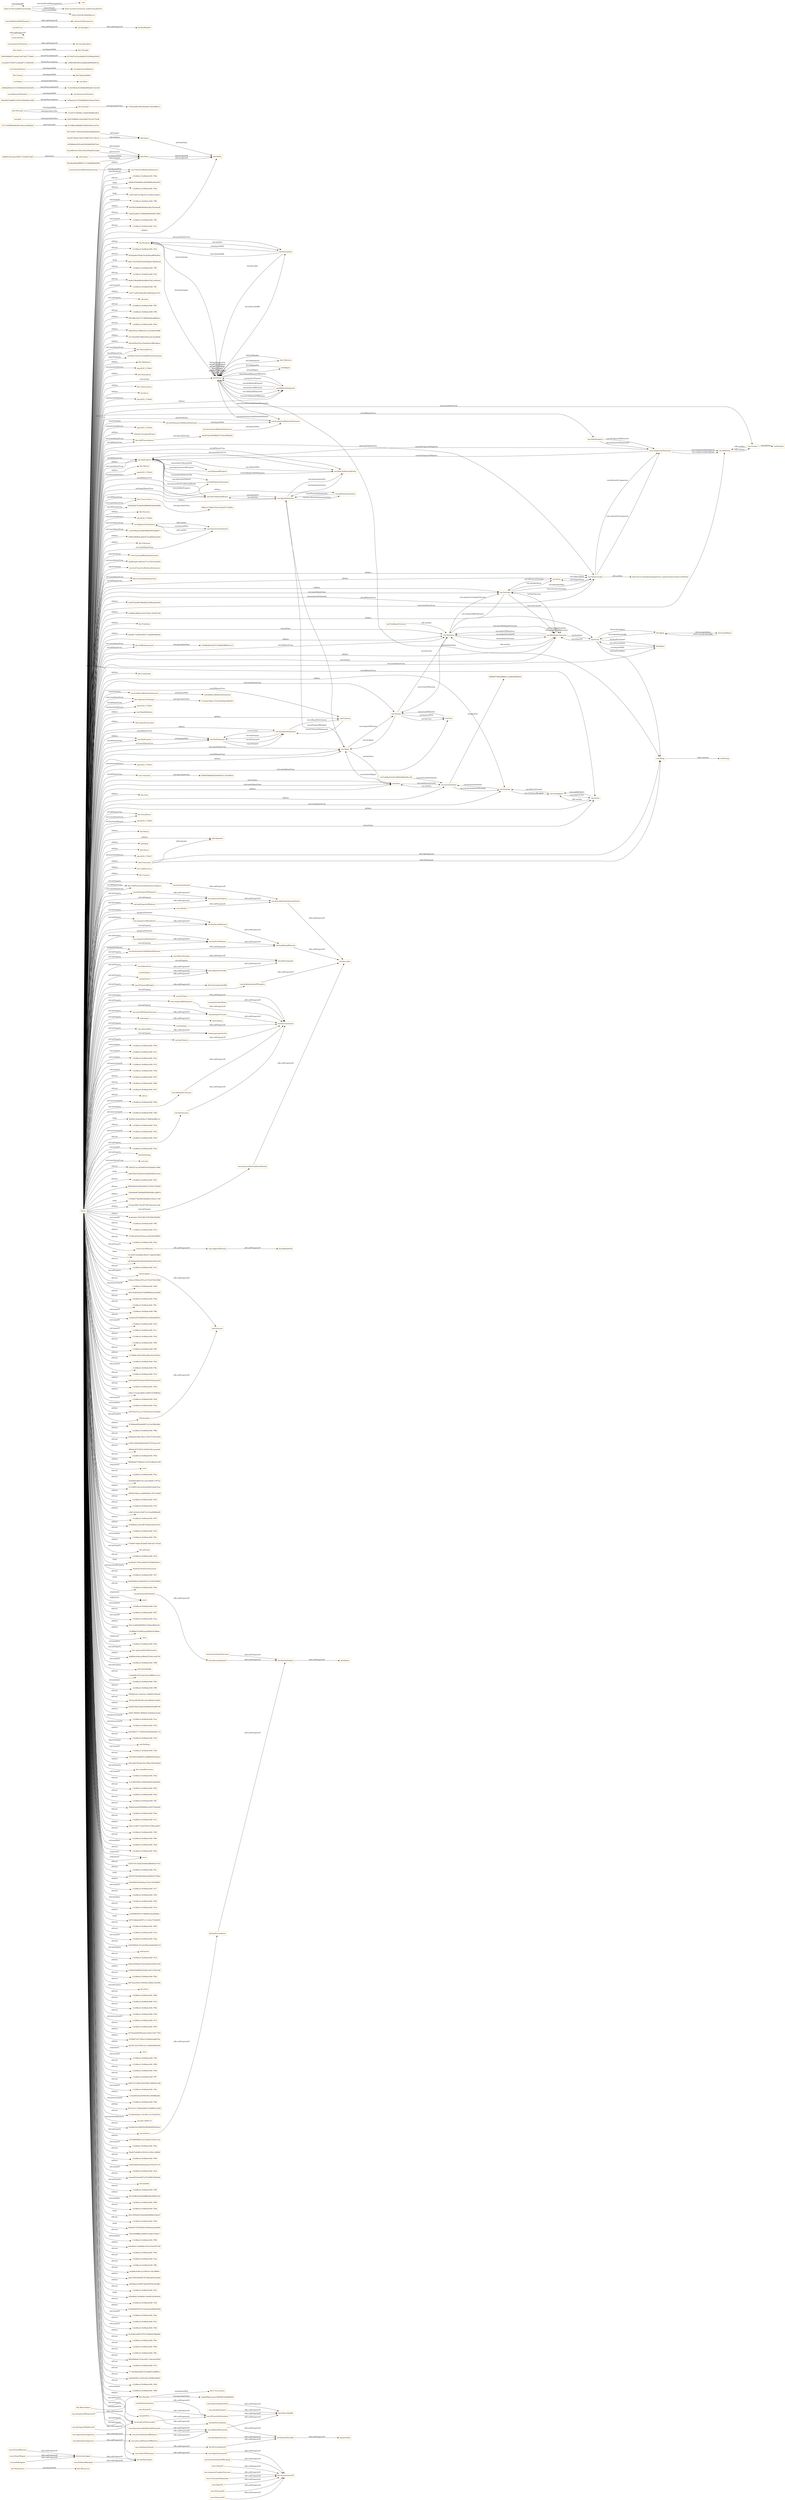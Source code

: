 digraph ar2dtool_diagram { 
rankdir=LR;
size="1501"
node [shape = rectangle, color="orange"]; "bhv:Dominance" "0b1162fb174dea2b436ab29da8ab8d2b" "dul:Situation" "227cfc6e94914f0b43461a42c5e2604b" "odrl:Action" "9150ffedc46668b7f262f334bca1b79e" "645c83f2e552ca7ba3b20ccd8f1abbca" "vae:Path" "vae:AntiSymmetricRelationStatement" "bhv:PersonalFocus" "vae:ReverseFunctionalRelationStatement" "bhv:Hedonism" "obo:NCIT_C75921" "bhv:Societal" "96c90207daf667a3301079a6b091e589" "vae:ComparisonStatement" "bhv:Universalism" "vae:AwarenessSituation" "712433f43dc5320b6b489bdf2133e328" "vae:Value" "bhv:Stimulation" "odrl:Policy" "bhv:Achievement" "dul:Norm" "obo:NCIT_C75922" "vae:AlignmentSituation" "odrl:Operator" "vae:VaeProperty" "bhv:SelfTrascendence" "vae:Outcome" "vae:AsymmetricRelationStatement" "obo:NCIT_C75918" "58e36aa9beb88d8571e7aa80b98dd48b" "b3f38fe8a3f501a6d22829d905607de1" "schema:ConceptualFrame" "vae:VaeEntity" "vae:MultiInputOutcome" "b48828759820ffd8a411208426b658a4" "bhv:Conservation" "vae:AlignmentStatement" "bhv:Dependability" "dul:SocialObject" "bhv:Caring" "c5a9dba65e442571460dfc886f3c21e3" "odrl:Asset" "bhv:Nature" "vae:Generalization" "obo:NCIT_C75919" "vae:Context" "vae:SymmetricRelationStatement" "c992fde60cd1615158385d229c9fc390" "vae:ActionOnState" "vae:VaeStatement" "9a0920d27e26a44398964934d8c8089c" "a8a5873bbde7efb33786972bf1336c1b" "bhv:Security" "3ceae8ce75e907a1ddaaf8713c86d3d9" "obo:NCIT_C75924" "dul:Object" "11a018f5ebc25a8056f9a059328a8817" "0090a29b9bdcab8cf272ee866aa4a02d" "bhv:Tolerance" "vae:System" "bhv:Humility" "vae:FunctionalRelationStatement" "cbef8cea81c49b7eb772135527d22659" "odrl:Party" "vae:AntiTransitiveRelationStatement" "vae:Norm" "c73ef37523600bc126fe8390868c8fc4" "2327efd8e9162672fd95038bf4281e36" "bhv:GrowthAndAnxietyFree" "vae:User" "c398229f3e99cbcb8fab2d899ebfd12e" "vae:Sequence" "b3d075b2d87f390d8d7a83f0e8aa4294" "vae:AgentStatement" "d16862e9f6dfca7b4278a01344587438" "vae:VaeConditionedEntity" "bhv:Tradition" "dul:Event" "dul:Agent" "b57c847b21bc4b9d28154394faa30d52" "92e861710650c902517c4bbf058d9c8e" "129de4321475403f69d8c05be4e79c6e" "bhv:SelfEnhancement" "vae:Strategy" "ee5e076e33fedf66427252e206f2fa91" "7c3ea5a799e21312b25d55facd585051" "vae:Agent" "bhv:Benevolence" "vae:FinalInputOutcome" "vae:VaeSituation" "bhv:Conformity" "vae:Action" "4287459908c102dc3b63722c2f17b5f4" "b836596fdd57caded21a67cdb7733804" "vae:TransitiveRelationStatement" "bhv:Resources" "dul:Collection" "0faf997af3ca4cd1f69177a209d75e6f" "vae:AwarenessStatement" "vae:IrreflexiveRelationStatement" "obo:NCIT_C75925" "vae:ValueDefinition" "d8abc3c7dfa615da15c42a457123b9cc" "bhv:OpennessToChange" "2ade658bacacace70d093618e4d828dd" "vae:ActingAgent" "odrl:LogicalConstraint" "81ac99014e754414032309a659c5ad6c" "vae:ValueConcept" "vae:ValueProperty" "vae:VaeStatementEntity" "vae:Criterion" "obo:NCIT_C75915" "bhv:Thought" "vae:Transition" "vae:State" "dul:Entity" "bhv:Face" "vae:VaeConditioningEntity" "d7d5ea0d8c5fd33b0e8e514b45d8bc1c" "vae:VaePropertyStatement" "bhv:SocialFocus" "obo:NCIT_C75920" "odrl:Constraint" "vae:IntransitiveRelationStatement" "vae:OptimizedProperty" "dul:Theory" "dul:Region" "dul:Description" "bhv:Action" "vcvf:Value" "odrl:Rule" "bhv:Power" "vae:ImportanceRelation" "bhv:Personal" "vae:ReflexiveRelationStatement" "obo:NCIT_C75917" "1271145f9483d620af7cbb1ec3b026e0" "vae:ArgumentStatement" "bhv:SelfDirection" "bhv:Concern" "vae:RelationStatement" "6f508258e6bfd22e9429e7e118ce681b" "bhv:SelfProtectionAndAnxietyAvoidance" ; /*classes style*/
	"bhv:Action" -> "bhv:Thought" [ label = "owl:disjointWith" ];
	"vae:AsymmetricRelationStatement" -> "vae:SymmetricRelationStatement" [ label = "owl:disjointWith" ];
	"vae:proposesStatement" -> "dul:conceptualizes" [ label = "rdfs:subPropertyOf" ];
	"vae:previousInputOutcome" -> "dul:directlyFollows" [ label = "rdfs:subPropertyOf" ];
	"vae:nextInputOutcome" -> "dul:directlyPrecedes" [ label = "rdfs:subPropertyOf" ];
	"vae:VaeSituation" -> "vae:VaeStatement" [ label = "owl:disjointWith" ];
	"vae:hasTrace" -> "dul:isAgentInvolvedIn" [ label = "rdfs:subPropertyOf" ];
	"vae:comparisonHasInferior" -> "vae:hasSecondElement" [ label = "rdfs:subPropertyOf" ];
	"vae:Path" -> "4287459908c102dc3b63722c2f17b5f4" [ label = "owl:equivalentClass" ];
	"vae:isInputOf" -> "dul:isConstituentOf" [ label = "rdfs:subPropertyOf" ];
	"vae:isSymmetricallyRelatedElementIn" -> "vae:isRelatedElementIn" [ label = "rdfs:subPropertyOf" ];
	"dul:involvesAgent" -> "dul:hasParticipant" [ label = "rdfs:subPropertyOf" ];
	"terms:license" -> "terms:license" [ label = "rdfs:subPropertyOf" ];
	"dul:isAgentInvolvedIn" -> "dul:isParticipantIn" [ label = "rdfs:subPropertyOf" ];
	"bhv:SelfTrascendence" -> "ee5e076e33fedf66427252e206f2fa91" [ label = "owl:equivalentClass" ];
	"vae:describesVaeStatementEntity" -> "dul:describes" [ label = "rdfs:subPropertyOf" ];
	"dul:Event" -> "dul:Object" [ label = "owl:disjointWith" ];
	"vae:isPremiseOf" -> "dul:isConstituentOf" [ label = "rdfs:subPropertyOf" ];
	"vae:interpretationOn" -> "vae:describesVaeStatementEntity" [ label = "rdfs:subPropertyOf" ];
	"dul:Description" -> "dul:Situation" [ label = "owl:disjointWith" ];
	"odrl:Action" -> "odrl:Party" [ label = "owl:disjointWith" ];
	"vae:madeByAgent" -> "dul:involvesAgent" [ label = "rdfs:subPropertyOf" ];
	"dul:isPreconditionOf" -> "dul:directlyPrecedes" [ label = "rdfs:subPropertyOf" ];
	"vae:isOutcomeOf" -> "dul:isConstituentOf" [ label = "rdfs:subPropertyOf" ];
	"vae:isPresentInStatement" -> "dul:isDescribedBy" [ label = "rdfs:subPropertyOf" ];
	"vae:hasInput" -> "dul:hasConstituent" [ label = "rdfs:subPropertyOf" ];
	"bhv:Personal" -> "bhv:Societal" [ label = "owl:disjointWith" ];
	"bhv:Personal" -> "c73ef37523600bc126fe8390868c8fc4" [ label = "owl:equivalentClass" ];
	"vae:hasUser" -> "vae:hasAgent" [ label = "rdfs:subPropertyOf" ];
	"vae:hasRelatedElement" -> "dul:describes" [ label = "rdfs:subPropertyOf" ];
	"vae:onState" -> "dul:hasPrecondition" [ label = "rdfs:subPropertyOf" ];
	"vae:hasActionOnState" -> "dul:hasConstituent" [ label = "rdfs:subPropertyOf" ];
	"dul:hasPrecondition" -> "dul:directlyFollows" [ label = "rdfs:subPropertyOf" ];
	"vae:hasPropertyOfSuperior" -> "vae:expressesProperty" [ label = "rdfs:subPropertyOf" ];
	"bhv:Conservation" -> "d8abc3c7dfa615da15c42a457123b9cc" [ label = "owl:equivalentClass" ];
	"bhv:Societal" -> "d7d5ea0d8c5fd33b0e8e514b45d8bc1c" [ label = "owl:equivalentClass" ];
	"vae:Transition" -> "6f508258e6bfd22e9429e7e118ce681b" [ label = "owl:equivalentClass" ];
	"vae:comparisonHasSuperior" -> "vae:hasFirstElement" [ label = "rdfs:subPropertyOf" ];
	"vae:hasOutcome" -> "dul:hasConstituent" [ label = "rdfs:subPropertyOf" ];
	"vae:isProposedByAgent" -> "dul:isConceptualizedBy" [ label = "rdfs:subPropertyOf" ];
	"bhv:Dominance" -> "bhv:Resources" [ label = "owl:disjointWith" ];
	"vae:isEntityOf" -> "vae:isPresentInStatement" [ label = "rdfs:subPropertyOf" ];
	"vae:MultiInputOutcome" -> "vae:Sequence" [ label = "rdfs:seeAlso" ];
	"vae:propertyExpressedAt" -> "vae:isPresentInStatement" [ label = "rdfs:subPropertyOf" ];
	"vae:hasState" -> "dul:isAgentInvolvedIn" [ label = "rdfs:subPropertyOf" ];
	"vae:AwarenessStatement" -> "vae:AlignmentStatement" [ label = "rdfs:seeAlso" ];
	"bhv:Caring" -> "bhv:Dependability" [ label = "owl:disjointWith" ];
	"vae:isAgentOfSystem" -> "dul:isMemberOf" [ label = "rdfs:subPropertyOf" ];
	"vae:ValueConcept" -> "http://www.ontologydesignpatterns.org/ont/values/valuecore#Value" [ label = "rdfs:seeAlso" ];
	"vae:isInputOutcomeOf" -> "dul:isConstituentOf" [ label = "rdfs:subPropertyOf" ];
	"vae:expressesProperty" -> "vae:describesVaeStatementEntity" [ label = "rdfs:subPropertyOf" ];
	"vae:hasAgent" -> "dul:hasMember" [ label = "rdfs:subPropertyOf" ];
	"vae:isFollowedByAgent" -> "dul:hasParticipant" [ label = "rdfs:subPropertyOf" ];
	"vae:hasRelationWithProperty" -> "schema:hasPerspective" [ label = "rdfs:subPropertyOf" ];
	"vae:perform" -> "dul:hasPostcondition" [ label = "rdfs:subPropertyOf" ];
	"vcvf:Value" -> "vae:Value" [ label = "owl:equivalentClass" ];
	"vae:isTraceOfSystem" -> "dul:involvesAgent" [ label = "rdfs:subPropertyOf" ];
	"vae:conditionsActionIn" -> "dul:isPreconditionOf" [ label = "rdfs:subPropertyOf" ];
	"vae:superiorInComparison" -> "vae:isFirstElementOfRelation" [ label = "rdfs:subPropertyOf" ];
	"vae:System" -> "vae:User" [ label = "owl:disjointWith" ];
	"vae:followsStrategy" -> "dul:isParticipantIn" [ label = "rdfs:subPropertyOf" ];
	"vae:hasPropertyOfInferior" -> "vae:expressesProperty" [ label = "rdfs:subPropertyOf" ];
	"vae:composedBySequence" -> "dul:hasConstituent" [ label = "rdfs:subPropertyOf" ];
	"vae:AlignmentSituation" -> "vae:AwarenessSituation" [ label = "owl:disjointWith" ];
	"https://w3id.org/def/vaeontology" -> "vae:" [ label = "vann:preferredNamespaceUri" ];
	"https://w3id.org/def/vaeontology" -> "https://creativecommons.org/licenses/by/4.0/" [ label = "terms:license" ];
	"https://w3id.org/def/vaeontology" -> "https://w3id.org/def/vaeontology" [ label = "owl:versionIRI" ];
	"https://w3id.org/def/vaeontology" -> "https://chowlk.linkeddata.es" [ label = "mod:createdWith" ];
	"vae:isActionOnStateOfStrategy" -> "dul:isConstituentOf" [ label = "rdfs:subPropertyOf" ];
	"vae:startsWithInputOutcome" -> "vae:hasInputOutcome" [ label = "rdfs:subPropertyOf" ];
	"vae:isOptimizationOfProperty" -> "dul:describes" [ label = "rdfs:subPropertyOf" ];
	"vae:propertyOptimizedAt" -> "dul:isDescribedBy" [ label = "rdfs:subPropertyOf" ];
	"bhv:Humility" -> "bhv:Universalism" [ label = "owl:disjointWith" ];
	"bhv:Humility" -> "2ade658bacacace70d093618e4d828dd" [ label = "owl:equivalentClass" ];
	"vae:FinalInputOutcome" -> "vae:Sequence" [ label = "rdfs:seeAlso" ];
	"odrl:target" -> "odrl:relation" [ label = "rdfs:subPropertyOf" ];
	"bhv:SelfEnhancement" -> "c5a9dba65e442571460dfc886f3c21e3" [ label = "owl:equivalentClass" ];
	"dul:directlyPrecedes" -> "dul:precedes" [ label = "rdfs:subPropertyOf" ];
	"vae:makesAction" -> "dul:isAgentInvolvedIn" [ label = "rdfs:subPropertyOf" ];
	"vae:satisfiesProperty" -> "dul:isDescribedBy" [ label = "rdfs:subPropertyOf" ];
	"vae:hasSecondElement" -> "vae:hasRelatedElement" [ label = "rdfs:subPropertyOf" ];
	"vae:relationWith" -> "schema:perspectiveOn" [ label = "rdfs:subPropertyOf" ];
	"vae:isFirstElementOfRelation" -> "vae:isRelatedElementIn" [ label = "rdfs:subPropertyOf" ];
	"vae:measuredOnConditionedEntity" -> "dul:describes" [ label = "rdfs:subPropertyOf" ];
	"vae:Action" -> "vae:ActingAgent" [ label = "rdfs:seeAlso" ];
	"vae:hasFirstElement" -> "vae:hasRelatedElement" [ label = "rdfs:subPropertyOf" ];
	"vae:inferiorInComparison" -> "vae:isSecondElementOfRelation" [ label = "rdfs:subPropertyOf" ];
	"vae:VaeEntity" -> "vae:Context" [ label = "rdfs:seeAlso" ];
	"vae:isRelatedElementIn" -> "dul:isDescribedBy" [ label = "rdfs:subPropertyOf" ];
	"vae:isClaimOf" -> "dul:isConstituentOf" [ label = "rdfs:subPropertyOf" ];
	"vae:hasInputOutcome" -> "dul:hasConstituent" [ label = "rdfs:subPropertyOf" ];
	"vae:isPropertyOfSuperiorOf" -> "vae:propertyExpressedAt" [ label = "rdfs:subPropertyOf" ];
	"vae:isStateOfAgent" -> "dul:involvesAgent" [ label = "rdfs:subPropertyOf" ];
	"vae:Generalization" -> "vae:ImportanceRelation" [ label = "owl:disjointWith" ];
	"vae:IntransitiveRelationStatement" -> "vae:TransitiveRelationStatement" [ label = "owl:disjointWith" ];
	"vae:Context" -> "vae:VaeEntity" [ label = "rdfs:seeAlso" ];
	"NULL" -> "-122d8ecd:18c8bebc048:-7f9d" [ label = "owl:members" ];
	"NULL" -> "-122d8ecd:18c8bebc048:-7fec" [ label = "owl:unionOf" ];
	"NULL" -> "-122d8ecd:18c8bebc048:-7fa2" [ label = "owl:members" ];
	"NULL" -> "-122d8ecd:18c8bebc048:-7fc5" [ label = "owl:intersectionOf" ];
	"NULL" -> "-122d8ecd:18c8bebc048:-7fd6" [ label = "owl:unionOf" ];
	"NULL" -> "-122d8ecd:18c8bebc048:-7fd7" [ label = "rdf:rest" ];
	"NULL" -> "bhv:PersonalFocus" [ label = "owl:someValuesFrom" ];
	"NULL" -> "bhv:Hedonism" [ label = "rdf:first" ];
	"NULL" -> "-122d8ecd:18c8bebc048:-7f99" [ label = "rdf:rest" ];
	"NULL" -> "bhv:Conservation" [ label = "owl:allValuesFrom" ];
	"NULL" -> "-122d8ecd:18c8bebc048:-7fa7" [ label = "rdf:rest" ];
	"NULL" -> "vae:ValueProperty" [ label = "owl:allValuesFrom" ];
	"NULL" -> "rdf:nil" [ label = "rdf:rest" ];
	"NULL" -> "-122d8ecd:18c8bebc048:-7fb9" [ label = "owl:intersectionOf" ];
	"NULL" -> "vae:VaeConditioningEntity" [ label = "owl:someValuesFrom" ];
	"NULL" -> "vae:isBasedOnCriterion" [ label = "owl:onProperty" ];
	"NULL" -> "-122d8ecd:18c8bebc048:-7fd0" [ label = "owl:intersectionOf" ];
	"NULL" -> "80560c19eb3583bc273bf62bcfffdc14" [ label = ":body" ];
	"NULL" -> "-122d8ecd:18c8bebc048:-7fc8" [ label = "rdf:rest" ];
	"NULL" -> "vae:interpretationOn" [ label = "owl:onProperty" ];
	"NULL" -> "-122d8ecd:18c8bebc048:-7fd2" [ label = "owl:intersectionOf" ];
	"NULL" -> "-122d8ecd:18c8bebc048:-7fe9" [ label = "rdf:rest" ];
	"NULL" -> "odrl:assignee" [ label = "owl:onProperty" ];
	"NULL" -> "vae:expressesProperty" [ label = "owl:onProperty" ];
	"NULL" -> "vae:VaeSituation" [ label = "owl:allValuesFrom" ];
	"NULL" -> "-122d8ecd:18c8bebc048:-7fee" [ label = "owl:unionOf" ];
	"NULL" -> "dul:hasSetting" [ label = "owl:onProperty" ];
	"NULL" -> "bhv:SelfTrascendence" [ label = "owl:someValuesFrom" ];
	"NULL" -> "owl:real" [ label = "owl:someValuesFrom" ];
	"NULL" -> "93f3cf71ac185206f16530e4b6a7c688" [ label = "rdf:rest" ];
	"NULL" -> "odrl:LogicalConstraint" [ label = "rdf:first" ];
	"NULL" -> "c4847d0e5536b2423d4dd569bb7afc2e" [ label = ":body" ];
	"NULL" -> "-122d8ecd:18c8bebc048:-7f91" [ label = "rdf:rest" ];
	"NULL" -> "f664d9a2b336bc648de1d162d1558a82" [ label = "rdf:rest" ];
	"NULL" -> "130eb8d467fe99b885069508b1c8087e" [ label = "rdf:first" ];
	"NULL" -> "11858a574ab56fc44b88ac534a2c1180" [ label = ":body" ];
	"NULL" -> "b7aaa1b69174ecf973651feac42ec5a6" [ label = "rdf:first" ];
	"NULL" -> "vae:onEntity" [ label = "owl:onProperty" ];
	"NULL" -> "8cafa3a0c73fa528f155935bb6592fd8" [ label = "rdf:first" ];
	"NULL" -> "-122d8ecd:18c8bebc048:-7ff0" [ label = "owl:unionOf" ];
	"NULL" -> "vae:VaeConditioningEntity" [ label = "owl:allValuesFrom" ];
	"NULL" -> "vae:comparisonHasInferior" [ label = "owl:onProperty" ];
	"NULL" -> "-122d8ecd:18c8bebc048:-7fc0" [ label = "rdf:rest" ];
	"NULL" -> "7a780e2055ef27baacc18518405df087" [ label = "rdf:first" ];
	"NULL" -> "-122d8ecd:18c8bebc048:-7fba" [ label = "rdf:rest" ];
	"NULL" -> "vae:isUserOfSystem" [ label = "owl:onProperty" ];
	"NULL" -> "vae:FunctionalRelationStatement" [ label = ":classPredicate" ];
	"NULL" -> "8126407ef2d48f2c965d17a8bd3058b9" [ label = ":head" ];
	"NULL" -> "vae:ActionOnState" [ label = "rdf:first" ];
	"NULL" -> "vae:VaeStatement" [ label = "owl:someValuesFrom" ];
	"NULL" -> "423025b4385c9428392fc8b53392c203" [ label = "rdf:rest" ];
	"NULL" -> "-122d8ecd:18c8bebc048:-7fe1" [ label = "rdf:rest" ];
	"NULL" -> "vae:Criterion" [ label = "owl:allValuesFrom" ];
	"NULL" -> "b5decc259bac3051e3c76c347d4c59b6" [ label = "rdf:rest" ];
	"NULL" -> "vae:SymmetricRelationStatement" [ label = ":classPredicate" ];
	"NULL" -> "-122d8ecd:18c8bebc048:-7fb6" [ label = "owl:intersectionOf" ];
	"NULL" -> "vae:VaeProperty" [ label = "owl:allValuesFrom" ];
	"NULL" -> "d627039f343bd73e999f9602eb23064f" [ label = "rdf:first" ];
	"NULL" -> "vae:hasFirstElement" [ label = "owl:onProperty" ];
	"NULL" -> "-122d8ecd:18c8bebc048:-7fdb" [ label = "rdf:rest" ];
	"NULL" -> "bhv:GrowthAndAnxietyFree" [ label = "owl:someValuesFrom" ];
	"NULL" -> "vae:Strategy" [ label = "owl:someValuesFrom" ];
	"NULL" -> "obo:NCIT_C75922" [ label = "owl:annotatedSource" ];
	"NULL" -> "-122d8ecd:18c8bebc048:-7fb1" [ label = "rdf:rest" ];
	"NULL" -> "vae:Action" [ label = "rdf:first" ];
	"NULL" -> "vae:hasOutcome" [ label = "owl:onProperty" ];
	"NULL" -> "0090a29b9bdcab8cf272ee866aa4a02d" [ label = "rdf:first" ];
	"NULL" -> "obo:NCIT_C75920" [ label = "owl:annotatedSource" ];
	"NULL" -> "-122d8ecd:18c8bebc048:-7ff6" [ label = "owl:unionOf" ];
	"NULL" -> "ce5dfccd555d4fb955ea1d362dd595fc" [ label = "rdf:rest" ];
	"NULL" -> "-122d8ecd:18c8bebc048:-7fe2" [ label = "owl:unionOf" ];
	"NULL" -> "-122d8ecd:18c8bebc048:-7fcc" [ label = "owl:unionOf" ];
	"NULL" -> "-122d8ecd:18c8bebc048:-7fa9" [ label = "rdf:rest" ];
	"NULL" -> "vae:AwarenessStatement" [ label = "owl:someValuesFrom" ];
	"NULL" -> "-122d8ecd:18c8bebc048:-7f94" [ label = "rdf:rest" ];
	"NULL" -> "-122d8ecd:18c8bebc048:-7ff3" [ label = "rdf:rest" ];
	"NULL" -> "2c76f99e1fab47df5cbf9ec03e67d2bd" [ label = "rdf:first" ];
	"NULL" -> "-122d8ecd:18c8bebc048:-7fed" [ label = "rdf:rest" ];
	"NULL" -> "vae:hasSecondElement" [ label = "owl:onProperty" ];
	"NULL" -> "vae:startsWithInputOutcome" [ label = "owl:onProperty" ];
	"NULL" -> "-122d8ecd:18c8bebc048:-7ffa" [ label = "owl:unionOf" ];
	"NULL" -> "-122d8ecd:18c8bebc048:-7fc3" [ label = "rdf:rest" ];
	"NULL" -> "4a970a96597b5eb543f91934e4eedc20" [ label = "rdf:first" ];
	"NULL" -> "-122d8ecd:18c8bebc048:-7fbd" [ label = "rdf:rest" ];
	"NULL" -> "238e137ec6e2d8821546f57d706f92b2" [ label = "rdf:first" ];
	"NULL" -> "vae:VaeEntity" [ label = "owl:someValuesFrom" ];
	"NULL" -> "odrl:Operator" [ label = "rdf:first" ];
	"NULL" -> "-122d8ecd:18c8bebc048:-7fe8" [ label = "owl:unionOf" ];
	"NULL" -> "-122d8ecd:18c8bebc048:-7fab" [ label = "owl:members" ];
	"NULL" -> "32f574b27ececc319363242e533e86ab" [ label = "rdf:first" ];
	"NULL" -> "vae:isStartOfSequence" [ label = "owl:onProperty" ];
	"NULL" -> "vae:Agent" [ label = "owl:someValuesFrom" ];
	"NULL" -> "8769bde00f3eb60957e214e54fbcfdfe" [ label = "rdf:first" ];
	"NULL" -> "-122d8ecd:18c8bebc048:-7f8b" [ label = "rdf:rest" ];
	"NULL" -> "bhv:Tradition" [ label = "rdf:first" ];
	"NULL" -> "vae:hasInput" [ label = "owl:onProperty" ];
	"NULL" -> "e5b6be82348e19b2c70541f755dc5d02" [ label = "rdf:rest" ];
	"NULL" -> "d1681c408af5f4b439d5575534eac347" [ label = "rdf:rest" ];
	"NULL" -> "ff59422072785313f1f6219b1aece0e6" [ label = "rdf:rest" ];
	"NULL" -> "vae:Sequence" [ label = "owl:onClass" ];
	"NULL" -> "-122d8ecd:18c8bebc048:-7fb4" [ label = "rdf:rest" ];
	"NULL" -> "00008eb07188de0e1cb197e96edce356" [ label = "rdf:first" ];
	"NULL" -> "vae:c" [ label = ":argument2" ];
	"NULL" -> "-122d8ecd:18c8bebc048:-7fae" [ label = "rdf:rest" ];
	"NULL" -> "vae:VaeConditionedEntity" [ label = "owl:someValuesFrom" ];
	"NULL" -> "f329af63e88e31bc1ebcc66a6113673e" [ label = "rdf:rest" ];
	"NULL" -> "57c29f541361ae50cb45f9322de670ee" [ label = "rdf:first" ];
	"NULL" -> "c985d0180aec1da690d49ec78313d449" [ label = "rdf:first" ];
	"NULL" -> "bhv:SelfEnhancement" [ label = "owl:someValuesFrom" ];
	"NULL" -> "-122d8ecd:18c8bebc048:-7fd5" [ label = "rdf:rest" ];
	"NULL" -> "-122d8ecd:18c8bebc048:-7fcf" [ label = "rdf:rest" ];
	"NULL" -> "bhv:GrowthAndAnxietyFree" [ label = "owl:allValuesFrom" ];
	"NULL" -> "vae:Outcome" [ label = "owl:someValuesFrom" ];
	"NULL" -> "bhv:SelfDirection" [ label = "rdf:first" ];
	"NULL" -> "vae:hasInputOutcome" [ label = "owl:onProperty" ];
	"NULL" -> "e3fa7c910a2416d57c413cbaf96d9a80" [ label = "rdf:first" ];
	"NULL" -> "dul:Theory" [ label = "rdf:first" ];
	"NULL" -> "-122d8ecd:18c8bebc048:-7f97" [ label = "rdf:rest" ];
	"NULL" -> "41808b4eccad1ef6703b83ecb81f352e" [ label = "rdf:first" ];
	"NULL" -> "9a0920d27e26a44398964934d8c8089c" [ label = "owl:allValuesFrom" ];
	"NULL" -> "-122d8ecd:18c8bebc048:-7fa5" [ label = "rdf:rest" ];
	"NULL" -> "dul:Event" [ label = "rdf:first" ];
	"NULL" -> "-122d8ecd:18c8bebc048:-7f8c" [ label = "owl:members" ];
	"NULL" -> "77480073b8dc3629d675891b0c707fe8" [ label = "rdf:first" ];
	"NULL" -> "cbef8cea81c49b7eb772135527d22659" [ label = "owl:someValuesFrom" ];
	"NULL" -> "vae:ArgumentStatement" [ label = "rdf:first" ];
	"NULL" -> "bhv:attitude" [ label = "owl:onProperty" ];
	"NULL" -> "-122d8ecd:18c8bebc048:-7fc6" [ label = "rdf:rest" ];
	"NULL" -> "vae:Norm" [ label = "rdf:first" ];
	"NULL" -> "schema:perspectiveOn" [ label = "owl:onProperty" ];
	"NULL" -> "da38aa6713f61eb8d3c674598a65b41c" [ label = ":body" ];
	"NULL" -> "oboInOwl:hasExactSynonym" [ label = "owl:annotatedProperty" ];
	"NULL" -> "-122d8ecd:18c8bebc048:-7fe7" [ label = "rdf:rest" ];
	"NULL" -> "vae:VaeProperty" [ label = "rdf:first" ];
	"NULL" -> "9a28568ea21daf3a647a7a319b7b8d0a" [ label = ":head" ];
	"NULL" -> "-122d8ecd:18c8bebc048:-7f8e" [ label = "rdf:rest" ];
	"NULL" -> "vae:hasSymmetricallyRelatedElement" [ label = "owl:onProperty" ];
	"NULL" -> "vae:AntiTransitiveRelationStatement" [ label = ":classPredicate" ];
	"NULL" -> "vae:b" [ label = ":argument2" ];
	"NULL" -> "-122d8ecd:18c8bebc048:-7faf" [ label = "owl:members" ];
	"NULL" -> "obo:NCIT_C75924" [ label = "owl:annotatedSource" ];
	"NULL" -> "-122d8ecd:18c8bebc048:-7fb7" [ label = "rdf:rest" ];
	"NULL" -> "-122d8ecd:18c8bebc048:-7fea" [ label = "owl:unionOf" ];
	"NULL" -> "8b212a68a86908f4c232f0acf9bfee91" [ label = "rdf:first" ];
	"NULL" -> "2f1ff09d7d1fd952aeef2f09167d89aa" [ label = "rdf:first" ];
	"NULL" -> "227cfc6e94914f0b43461a42c5e2604b" [ label = "rdf:first" ];
	"NULL" -> "vae:t" [ label = ":argument1" ];
	"NULL" -> "-122d8ecd:18c8bebc048:-7f9a" [ label = "owl:members" ];
	"NULL" -> "bhv:opposingValueMotivation" [ label = "owl:onProperty" ];
	"NULL" -> "adf928c428dce1ffb0e87b34e1ee8729" [ label = "rdf:first" ];
	"NULL" -> "bhv:Humility" [ label = "rdf:first" ];
	"NULL" -> "-122d8ecd:18c8bebc048:-7fd8" [ label = "owl:unionOf" ];
	"NULL" -> "dul:isSatisfiedBy" [ label = "owl:onProperty" ];
	"NULL" -> "e5e649f21957eb4cfc9c34f8f0b141cd" [ label = "rdf:rest" ];
	"NULL" -> "-122d8ecd:18c8bebc048:-7f93" [ label = "owl:members" ];
	"NULL" -> "-122d8ecd:18c8bebc048:-7ff9" [ label = "rdf:rest" ];
	"NULL" -> "092865c0c13c8ce5a1ca800b5530eef4" [ label = "rdf:rest" ];
	"NULL" -> "vae:hasFirstElement" [ label = ":propertyPredicate" ];
	"NULL" -> "7f678a2687f879015fa244f64b75dd44" [ label = "rdf:rest" ];
	"NULL" -> "2b40f5304234a9f16508bb505ef96790" [ label = "rdf:first" ];
	"NULL" -> "2483c78bf8273f069eb72eb9da53e34a" [ label = "rdf:first" ];
	"NULL" -> "-122d8ecd:18c8bebc048:-7fca" [ label = "owl:intersectionOf" ];
	"NULL" -> "-122d8ecd:18c8bebc048:-7fb3" [ label = "owl:intersectionOf" ];
	"NULL" -> "vae:State" [ label = "owl:onClass" ];
	"NULL" -> "a5bc982e7177fcb93230de930a8dc17d" [ label = "rdf:first" ];
	"NULL" -> "-122d8ecd:18c8bebc048:-7fc9" [ label = "rdf:rest" ];
	"NULL" -> "bhv:OpennessToChange" [ label = "owl:allValuesFrom" ];
	"NULL" -> "owl:Nothing" [ label = ":classPredicate" ];
	"NULL" -> "-122d8ecd:18c8bebc048:-7fe6" [ label = "owl:unionOf" ];
	"NULL" -> "7d5e385c9d4962f1ea88ff30d53d24ac" [ label = "rdf:rest" ];
	"NULL" -> "vae:VaeSituation" [ label = "rdf:first" ];
	"NULL" -> "420ced4378c6b15dc158ba7d503e0bef" [ label = "rdf:first" ];
	"NULL" -> "bhv:valueMotivation" [ label = "owl:onProperty" ];
	"NULL" -> "vae:relationWith" [ label = "owl:onProperty" ];
	"NULL" -> "-122d8ecd:18c8bebc048:-7fe0" [ label = "owl:unionOf" ];
	"NULL" -> "bhv:Stimulation" [ label = "rdf:first" ];
	"NULL" -> "1cec4f2036bec1fd8ab0ba65cfabb628" [ label = "rdf:rest" ];
	"NULL" -> "vae:hasSecondElement" [ label = ":propertyPredicate" ];
	"NULL" -> "vae:ReverseFunctionalRelationStatement" [ label = ":classPredicate" ];
	"NULL" -> "b3d075b2d87f390d8d7a83f0e8aa4294" [ label = "rdf:first" ];
	"NULL" -> "-122d8ecd:18c8bebc048:-7f92" [ label = "rdf:rest" ];
	"NULL" -> "-122d8ecd:18c8bebc048:-7fa0" [ label = "rdf:rest" ];
	"NULL" -> "-122d8ecd:18c8bebc048:-7ff1" [ label = "rdf:rest" ];
	"NULL" -> "odrl:Constraint" [ label = "rdf:first" ];
	"NULL" -> "vae:Action" [ label = "owl:onClass" ];
	"NULL" -> "18bfa42aad28566084ce34057f3aedd2" [ label = "rdf:rest" ];
	"NULL" -> "-122d8ecd:18c8bebc048:-7feb" [ label = "rdf:rest" ];
	"NULL" -> "odrl:target" [ label = "owl:onProperty" ];
	"NULL" -> "vae:AntiSymmetricRelationStatement" [ label = ":classPredicate" ];
	"NULL" -> "-122d8ecd:18c8bebc048:-7fc1" [ label = "rdf:rest" ];
	"NULL" -> "vae:Transition" [ label = "owl:allValuesFrom" ];
	"NULL" -> "feba1ecd8c77ede41f6ce3186eeea0f2" [ label = "rdf:first" ];
	"NULL" -> "11a018f5ebc25a8056f9a059328a8817" [ label = "owl:someValuesFrom" ];
	"NULL" -> "-122d8ecd:18c8bebc048:-7f83" [ label = "rdf:rest" ];
	"NULL" -> "vae:makesAction" [ label = "owl:onProperty" ];
	"NULL" -> "vae:TransitiveRelationStatement" [ label = ":classPredicate" ];
	"NULL" -> "-122d8ecd:18c8bebc048:-7f9b" [ label = "rdf:rest" ];
	"NULL" -> "-122d8ecd:18c8bebc048:-7fa8" [ label = "owl:members" ];
	"NULL" -> "dul:Object" [ label = "owl:someValuesFrom" ];
	"NULL" -> "vae:onState" [ label = "owl:onProperty" ];
	"NULL" -> "dul:isParticipantIn" [ label = "owl:onProperty" ];
	"NULL" -> "vae:VaeProperty" [ label = "owl:someValuesFrom" ];
	"NULL" -> "bhv:SelfProtectionAndAnxietyAvoidance" [ label = "owl:someValuesFrom" ];
	"NULL" -> "vae:Agent" [ label = "owl:allValuesFrom" ];
	"NULL" -> "-122d8ecd:18c8bebc048:-7fb2" [ label = "rdf:rest" ];
	"NULL" -> "vae:a" [ label = ":argument1" ];
	"NULL" -> "8354718135af235a99e2ff26924a751b" [ label = "rdf:rest" ];
	"NULL" -> "-122d8ecd:18c8bebc048:-7fac" [ label = "rdf:rest" ];
	"NULL" -> "e0f1875590499c6b8e5e09f444725fbe" [ label = ":body" ];
	"NULL" -> "obo:NCIT_C75921" [ label = "owl:annotatedSource" ];
	"NULL" -> "958408952f4efd4ae4229a7367969ff1" [ label = "rdf:first" ];
	"NULL" -> "-122d8ecd:18c8bebc048:-7fc7" [ label = "owl:unionOf" ];
	"NULL" -> "-122d8ecd:18c8bebc048:-7fd3" [ label = "rdf:rest" ];
	"NULL" -> "dul:Situation" [ label = "rdf:first" ];
	"NULL" -> "-122d8ecd:18c8bebc048:-7f85" [ label = "owl:members" ];
	"NULL" -> "-122d8ecd:18c8bebc048:-7fcd" [ label = "rdf:rest" ];
	"NULL" -> "a19f38b5bf1bc7cfbf848ca4ed82f9ac" [ label = "rdf:first" ];
	"NULL" -> "bhv:SelfEnhancement" [ label = "owl:allValuesFrom" ];
	"NULL" -> "b6751ffa6dc005f7c1113d1e733d45f3" [ label = ":head" ];
	"NULL" -> "-122d8ecd:18c8bebc048:-7f95" [ label = "rdf:rest" ];
	"NULL" -> "dul:Description" [ label = "owl:someValuesFrom" ];
	"NULL" -> "-122d8ecd:18c8bebc048:-7fa3" [ label = "rdf:rest" ];
	"NULL" -> "bhv:Conservation" [ label = "owl:someValuesFrom" ];
	"NULL" -> "vae:Strategy" [ label = "rdf:first" ];
	"NULL" -> "bhv:PersonalFocus" [ label = "owl:allValuesFrom" ];
	"NULL" -> "-122d8ecd:18c8bebc048:-7fda" [ label = "owl:unionOf" ];
	"NULL" -> "schema:ConceptualFrame" [ label = "rdf:first" ];
	"NULL" -> "vae:hasPropertyOfInferior" [ label = "owl:onProperty" ];
	"NULL" -> "vae:Outcome" [ label = "rdf:first" ];
	"NULL" -> "2c9b7fb943c351a43dd2c2b2b44b9718" [ label = "rdf:rest" ];
	"NULL" -> "odrl:action" [ label = "owl:onProperty" ];
	"NULL" -> "-122d8ecd:18c8bebc048:-7fc4" [ label = "rdf:rest" ];
	"NULL" -> "f044a3956d4b762dcd526d1638cf7d34" [ label = "rdf:first" ];
	"NULL" -> "e5d4fc63bb684525afb1a637e70b74a6" [ label = "rdf:first" ];
	"NULL" -> "vae:isProposedByAgent" [ label = "owl:onProperty" ];
	"NULL" -> "-122d8ecd:18c8bebc048:-7fbe" [ label = "rdf:rest" ];
	"NULL" -> "9d73eecd3621339595e1dbf02c5dc990" [ label = "rdf:rest" ];
	"NULL" -> "bhv:focus" [ label = "owl:onProperty" ];
	"NULL" -> "-122d8ecd:18c8bebc048:-7f86" [ label = "rdf:rest" ];
	"NULL" -> "-122d8ecd:18c8bebc048:-7fe5" [ label = "rdf:rest" ];
	"NULL" -> "-122d8ecd:18c8bebc048:-7f9e" [ label = "rdf:rest" ];
	"NULL" -> "-122d8ecd:18c8bebc048:-7fdf" [ label = "rdf:rest" ];
	"NULL" -> "-122d8ecd:18c8bebc048:-7fc2" [ label = "owl:intersectionOf" ];
	"NULL" -> "obo:NCIT_C75918" [ label = "owl:annotatedSource" ];
	"NULL" -> "-122d8ecd:18c8bebc048:-7fb5" [ label = "rdf:rest" ];
	"NULL" -> "53702ad2b65f05adea192ba7c0b773b5" [ label = "rdf:first" ];
	"NULL" -> "67f5f93744718f3e222f4fbd2e890784" [ label = "rdf:first" ];
	"NULL" -> "vae:MultiInputOutcome" [ label = "rdf:first" ];
	"NULL" -> "4bc5b7216e70b212a71af48cf08a2640" [ label = "rdf:first" ];
	"NULL" -> "vae:r" [ label = ":argument1" ];
	"NULL" -> "-122d8ecd:18c8bebc048:-7ff4" [ label = "owl:unionOf" ];
	"NULL" -> "bhv:SelfProtectionAndAnxietyAvoidance" [ label = "owl:allValuesFrom" ];
	"NULL" -> "vae:ValueDefinition" [ label = "rdf:first" ];
	"NULL" -> "vae:hasPropertyOfSuperior" [ label = "owl:onProperty" ];
	"NULL" -> "-122d8ecd:18c8bebc048:-7f98" [ label = "rdf:rest" ];
	"NULL" -> "-122d8ecd:18c8bebc048:-7fa6" [ label = "rdf:rest" ];
	"NULL" -> "vae:AgentStatement" [ label = "rdf:first" ];
	"NULL" -> "-122d8ecd:18c8bebc048:-7ff7" [ label = "rdf:rest" ];
	"NULL" -> "6997d15196dc4565508b736f850a3cf6" [ label = "rdf:rest" ];
	"NULL" -> "bhv:Security" [ label = "rdf:first" ];
	"NULL" -> "-122d8ecd:18c8bebc048:-7fdc" [ label = "owl:unionOf" ];
	"NULL" -> "1c33e895e9c20590fcf9e140f3f9ba9b" [ label = "rdf:first" ];
	"NULL" -> "-122d8ecd:18c8bebc048:-7fbf" [ label = "owl:intersectionOf" ];
	"NULL" -> "vae:propertyExpressedAt" [ label = "owl:onProperty" ];
	"NULL" -> "vae:AlignmentStatement" [ label = "owl:someValuesFrom" ];
	"NULL" -> "807e47a112b90a568d153d0f834c209d" [ label = "rdf:first" ];
	"NULL" -> "f2138c0cfaea11c5c26211a15324d51b" [ label = "rdf:rest" ];
	"NULL" -> "bhv:OpennessToChange" [ label = "owl:someValuesFrom" ];
	"NULL" -> "obo:IAO_0000115" [ label = "owl:annotatedProperty" ];
	"NULL" -> "dul:hasParticipant" [ label = "owl:onProperty" ];
	"NULL" -> "0cbdba2aa1698292480d608904efafc4" [ label = "rdf:rest" ];
	"NULL" -> "odrl:assigner" [ label = "owl:onProperty" ];
	"NULL" -> "a37fe6f84f94e16ce1dbc8e12461a1a4" [ label = "rdf:first" ];
	"NULL" -> "-122d8ecd:18c8bebc048:-7fbb" [ label = "owl:unionOf" ];
	"NULL" -> "fba467cbbdf2a15b5c0c1e00e12dbfbf" [ label = "rdf:rest" ];
	"NULL" -> "bhv:SocialFocus" [ label = "owl:someValuesFrom" ];
	"NULL" -> "-122d8ecd:18c8bebc048:-7f89" [ label = "rdf:rest" ];
	"NULL" -> "c5b02ab8a50c06eea0eac47f3e207c47" [ label = "rdf:first" ];
	"NULL" -> "-122d8ecd:18c8bebc048:-7fe4" [ label = "owl:unionOf" ];
	"NULL" -> "2eaae403c0ce8d72c074ef9616d4ba9a" [ label = "rdf:rest" ];
	"NULL" -> "dul:satisfies" [ label = "owl:onProperty" ];
	"NULL" -> "vae:VaePropertyStatement" [ label = "owl:allValuesFrom" ];
	"NULL" -> "-122d8ecd:18c8bebc048:-7f8f" [ label = "rdf:rest" ];
	"NULL" -> "vae:a" [ label = ":argument2" ];
	"NULL" -> "odrl:Rule" [ label = "rdf:first" ];
	"NULL" -> "d16862e9f6dfca7b4278a01344587438" [ label = "rdf:first" ];
	"NULL" -> "obo:NCIT_C75925" [ label = "owl:annotatedSource" ];
	"NULL" -> "4d1439fb30a30406ff89c6fe368916e9" [ label = "rdf:first" ];
	"NULL" -> "-122d8ecd:18c8bebc048:-7f96" [ label = "owl:members" ];
	"NULL" -> "-122d8ecd:18c8bebc048:-7fb8" [ label = "rdf:rest" ];
	"NULL" -> "bhv:SocialFocus" [ label = "owl:allValuesFrom" ];
	"NULL" -> "vae:ValueConcept" [ label = "owl:someValuesFrom" ];
	"NULL" -> "vae:hasPremise" [ label = "owl:onProperty" ];
	"NULL" -> "04e15940a6232dabdfa0dd6b6cc8ea47" [ label = ":body" ];
	"NULL" -> "bhv:Tolerance" [ label = "rdf:first" ];
	"NULL" -> "-122d8ecd:18c8bebc048:-7fd9" [ label = "rdf:rest" ];
	"NULL" -> "vae:State" [ label = "owl:someValuesFrom" ];
	"NULL" -> "6a6e627e556169dcd10ba9caca4e6a91" [ label = ":head" ];
	"NULL" -> "bhv:Power" [ label = "rdf:first" ];
	"NULL" -> "bhv:Nature" [ label = "rdf:first" ];
	"NULL" -> "645c83f2e552ca7ba3b20ccd8f1abbca" [ label = "rdf:first" ];
	"NULL" -> "vae:b" [ label = ":argument1" ];
	"NULL" -> "vae:Action" [ label = "owl:allValuesFrom" ];
	"NULL" -> "78a5a506fffbac5b96427aabc474b617" [ label = "rdf:rest" ];
	"NULL" -> "vae:Agent" [ label = "rdf:first" ];
	"NULL" -> "-122d8ecd:18c8bebc048:-7f90" [ label = "owl:members" ];
	"NULL" -> "fe64db0e1cfe8d68e34243432d597d36" [ label = "rdf:first" ];
	"NULL" -> "vae:followsStrategy" [ label = "owl:onProperty" ];
	"NULL" -> "vae:Sequence" [ label = "rdf:first" ];
	"NULL" -> "bhv:Achievement" [ label = "rdf:first" ];
	"NULL" -> "vae:VaeStatementEntity" [ label = "rdf:first" ];
	"NULL" -> "bhv:Conformity" [ label = "rdf:first" ];
	"NULL" -> "vae:perform" [ label = "owl:onProperty" ];
	"NULL" -> "vae:RelationStatement" [ label = "rdf:first" ];
	"NULL" -> "bhv:SelfTrascendence" [ label = "owl:allValuesFrom" ];
	"NULL" -> "-122d8ecd:18c8bebc048:-7fb0" [ label = "rdf:rest" ];
	"NULL" -> "-122d8ecd:18c8bebc048:-7faa" [ label = "rdf:rest" ];
	"NULL" -> "obo:NCIT_C75919" [ label = "owl:annotatedSource" ];
	"NULL" -> "-122d8ecd:18c8bebc048:-7ffb" [ label = "rdf:rest" ];
	"NULL" -> "daaf66c636fcce2c085cb11fb18ffd8e" [ label = "rdf:rest" ];
	"NULL" -> "odrl:Party" [ label = "rdf:first" ];
	"NULL" -> "aabc763f356e9b07973065a6395e264e" [ label = "rdf:first" ];
	"NULL" -> "ef03bbacdc948474dfc85f554c9eef96" [ label = "rdf:first" ];
	"NULL" -> "-122d8ecd:18c8bebc048:-7fd1" [ label = "rdf:rest" ];
	"NULL" -> "4504fbd012d04f6dc18e4f810d294404" [ label = ":head" ];
	"NULL" -> "obo:NCIT_C75917" [ label = "owl:annotatedSource" ];
	"NULL" -> "-122d8ecd:18c8bebc048:-7fcb" [ label = "rdf:rest" ];
	"NULL" -> "52308eb85f1837219a30ac4d9b94d50b" [ label = "rdf:first" ];
	"NULL" -> "dul:Entity" [ label = "owl:onClass" ];
	"NULL" -> "-122d8ecd:18c8bebc048:-7fde" [ label = "owl:unionOf" ];
	"NULL" -> "-122d8ecd:18c8bebc048:-7fa1" [ label = "rdf:rest" ];
	"NULL" -> "odrl:Policy" [ label = "rdf:first" ];
	"NULL" -> "-122d8ecd:18c8bebc048:-7fd4" [ label = "owl:unionOf" ];
	"NULL" -> "vae:Context" [ label = "owl:someValuesFrom" ];
	"NULL" -> "vae:hasTrace" [ label = "owl:onProperty" ];
	"NULL" -> "0ca936e2e885787b7f7d98263588af8a" [ label = "rdf:first" ];
	"NULL" -> "-122d8ecd:18c8bebc048:-7fbc" [ label = "rdf:rest" ];
	"NULL" -> "vae:MultiInputOutcome" [ label = "owl:onClass" ];
	"NULL" -> "-122d8ecd:18c8bebc048:-7f84" [ label = "rdf:rest" ];
	"NULL" -> "-122d8ecd:18c8bebc048:-7f9c" [ label = "rdf:rest" ];
	"NULL" -> "685a849ada752dccd67c7ade3e0c6f5d" [ label = "rdf:rest" ];
	"NULL" -> "vae:ValueConcept" [ label = "rdf:first" ];
	"NULL" -> "-122d8ecd:18c8bebc048:-7fe3" [ label = "rdf:rest" ];
	"NULL" -> "7714638b2e99d7d7a44bf8726dfff5cc" [ label = "rdf:rest" ];
	"NULL" -> "edef50ef591e3382c4bcc5956bb499d2" [ label = "rdf:rest" ];
	"NULL" -> "-122d8ecd:18c8bebc048:-7fdd" [ label = "rdf:rest" ];
	"NULL" -> "vae:Sequence" [ label = "owl:allValuesFrom" ];
	"NULL" -> "-122d8ecd:18c8bebc048:-7f88" [ label = "owl:members" ];
	"NULL" -> "-122d8ecd:18c8bebc048:-7f8a" [ label = "rdf:rest" ];
	"NULL" -> "20bd0455b468d2cdbf26696a3b5af35a" [ label = ":head" ];
	"NULL" -> "vae:composedBySequence" [ label = "owl:onProperty" ];
	"NULL" -> "vae:hasSymmetricallyRelatedElement" [ label = ":propertyPredicate" ];
	"NULL" -> "-122d8ecd:18c8bebc048:-7fad" [ label = "rdf:rest" ];
	"NULL" -> "vae:Criterion" [ label = "rdf:first" ];
	"NULL" -> "e1897c667dc79be5d7c3c9fa27edaf1f" [ label = ":body" ];
	"NULL" -> "vae:hasClaim" [ label = "owl:onProperty" ];
	"NULL" -> "-122d8ecd:18c8bebc048:-7ff8" [ label = "owl:unionOf" ];
	"NULL" -> "92e861710650c902517c4bbf058d9c8e" [ label = "rdf:first" ];
	"NULL" -> "obo:NCIT_C75915" [ label = "owl:annotatedSource" ];
	"NULL" -> "0d7f503284f656949cb3dbc78ec9ecff" [ label = "rdf:first" ];
	"NULL" -> "vae:VaeStatement" [ label = "owl:allValuesFrom" ];
	"NULL" -> "bhv:Concern" [ label = "rdf:first" ];
	"NULL" -> "bhv:Face" [ label = "rdf:first" ];
	"NULL" -> "7aad53a26e317b8486d93063f87c0f0a" [ label = "rdf:rest" ];
	"NULL" -> "-122d8ecd:18c8bebc048:-7ff2" [ label = "owl:unionOf" ];
	"NULL" -> "-122d8ecd:18c8bebc048:-7fce" [ label = "rdf:rest" ];
	"NULL" -> "vae:ValueConcept" [ label = "owl:allValuesFrom" ];
	"NULL" -> "vae:State" [ label = "rdf:first" ];
	"NULL" -> "-122d8ecd:18c8bebc048:-7fa4" [ label = "rdf:rest" ];
	"NULL" -> "vae:System" [ label = "owl:someValuesFrom" ];
	"NULL" -> "835d4a8c979e9a76c2b56eaf9942f45e" [ label = "rdf:rest" ];
	"NULL" -> "dda176167645243025b8a6a78be8e2af" [ label = ":head" ];
	"NULL" -> "-122d8ecd:18c8bebc048:-7ff5" [ label = "rdf:rest" ];
	"NULL" -> "-122d8ecd:18c8bebc048:-7fef" [ label = "rdf:rest" ];
	"NULL" -> "6a96159b44f8040c989c87bb7a26c9c0" [ label = "rdf:rest" ];
	"NULL" -> "-122d8ecd:18c8bebc048:-7ffc" [ label = "owl:unionOf" ];
	"NULL" -> "vae:isOptimizationOfProperty" [ label = "owl:onProperty" ];
	"NULL" -> "5cf771a581836eef8a2cffd30a4ee739" [ label = "rdf:first" ];
	"NULL" -> "rdf:value" [ label = "owl:onProperty" ];
	"NULL" -> "vae:IrreflexiveRelationStatement" [ label = ":classPredicate" ];
	"NULL" -> "vae:User" [ label = "owl:someValuesFrom" ];
	"NULL" -> "-122d8ecd:18c8bebc048:-7f87" [ label = "rdf:rest" ];
	"NULL" -> "vae:comparisonHasSuperior" [ label = "owl:onProperty" ];
	"NULL" -> "-122d8ecd:18c8bebc048:-7f9f" [ label = "rdf:rest" ];
	"NULL" -> "dul:Norm" [ label = "rdf:first" ];
	"NULL" -> "992368ca5dc727188659ef4ac8fbb4e1" [ label = "rdf:first" ];
	"NULL" -> "vae:measuredOnConditionedEntity" [ label = "owl:onProperty" ];
	"NULL" -> "-122d8ecd:18c8bebc048:-7f8d" [ label = "rdf:rest" ];
	"NULL" -> "9d04393ac19969c61b11be38e034dff4" [ label = "rdf:first" ];
	"vae:isUserOfSystem" -> "vae:isAgentOfSystem" [ label = "rdfs:subPropertyOf" ];
	"vae:isPropertyOfInferiorOf" -> "vae:propertyExpressedAt" [ label = "rdfs:subPropertyOf" ];
	"vae:hasClaim" -> "dul:hasConstituent" [ label = "rdfs:subPropertyOf" ];
	"bhv:OpennessToChange" -> "7c3ea5a799e21312b25d55facd585051" [ label = "owl:equivalentClass" ];
	"vae:hasSymmetricallyRelatedElement" -> "vae:hasRelatedElement" [ label = "rdfs:subPropertyOf" ];
	"vae:hasPremise" -> "dul:hasConstituent" [ label = "rdfs:subPropertyOf" ];
	"vae:IrreflexiveRelationStatement" -> "vae:ReflexiveRelationStatement" [ label = "owl:disjointWith" ];
	"vae:isStartOfSequence" -> "vae:isInputOutcomeOf" [ label = "rdfs:subPropertyOf" ];
	"bhv:Benevolence" -> "bhv:Humility" [ label = "owl:disjointWith" ];
	"odrl:assigner" -> "odrl:function" [ label = "rdfs:subPropertyOf" ];
	"vae:onEntity" -> "vae:describesVaeStatementEntity" [ label = "rdfs:subPropertyOf" ];
	"vae:composesComplexOutcome" -> "dul:isConstituentOf" [ label = "rdfs:subPropertyOf" ];
	"vae:isSecondElementOfRelation" -> "vae:isRelatedElementIn" [ label = "rdfs:subPropertyOf" ];
	"vae:hasInterpretation" -> "vae:isPresentInStatement" [ label = "rdfs:subPropertyOf" ];
	"vae:AlignmentStatement" -> "vae:AwarenessStatement" [ label = "rdfs:seeAlso" ];
	"vae:AlignmentStatement" -> "vae:AwarenessStatement" [ label = "owl:disjointWith" ];
	"dul:isPostconditionOf" -> "dul:directlyFollows" [ label = "rdfs:subPropertyOf" ];
	"odrl:assignee" -> "odrl:function" [ label = "rdfs:subPropertyOf" ];
	"dul:directlyFollows" -> "dul:follows" [ label = "rdfs:subPropertyOf" ];
	"vae:isBasedOnCriterion" -> "dul:hasConstituent" [ label = "rdfs:subPropertyOf" ];
	"vae:performedOnStateIn" -> "dul:isPostconditionOf" [ label = "rdfs:subPropertyOf" ];
	"dul:hasPostcondition" -> "dul:directlyPrecedes" [ label = "rdfs:subPropertyOf" ];
	"vae:isCriterionOfArgument" -> "dul:isConstituentOf" [ label = "rdfs:subPropertyOf" ];
	"vae:AntiSymmetricRelationStatement" -> "vae:SymmetricRelationStatement" [ label = "owl:disjointWith" ];
	"3ceae8ce75e907a1ddaaf8713c86d3d9" -> "c398229f3e99cbcb8fab2d899ebfd12e" [ label = "dul:hasPrecondition" ];
	"vae:Agent" -> "vae:System" [ label = "vae:isAgentOfSystem" ];
	"dul:Entity" -> "dul:Entity" [ label = "dul:follows" ];
	"vae:Outcome" -> "vae:Sequence" [ label = "vae:composedBySequence" ];
	"odrl:Constraint" -> "owl:Thing" [ label = "odrl:rightOperand" ];
	"vae:ActionOnState" -> "b48828759820ffd8a411208426b658a4" [ label = "vae:perform" ];
	"vae:ComparisonStatement" -> "vae:VaeProperty" [ label = "vae:hasPropertyOfSuperior" ];
	"vae:Outcome" -> "vae:ValueConcept" [ label = "vae:abidesByValue" ];
	"vae:VaePropertyStatement" -> "vae:VaeProperty" [ label = "vae:expressesProperty" ];
	"vae:ActingAgent" -> "vae:Strategy" [ label = "vae:followsStrategy" ];
	"vae:ActionOnState" -> "vae:Strategy" [ label = "vae:isActionOnStateOfStrategy" ];
	"dul:Agent" -> "dul:Event" [ label = "dul:isAgentInvolvedIn" ];
	"dul:SocialObject" -> "dul:Agent" [ label = "dul:isConceptualizedBy" ];
	"vae:AgentStatement" -> "vae:VaeConditionedEntity" [ label = "vae:onEntity" ];
	"vae:Sequence" -> "vae:MultiInputOutcome" [ label = "vae:hasInputOutcome" ];
	"vae:MultiInputOutcome" -> "dul:Event" [ label = "vae:hasInput" ];
	"vae:Sequence" -> "vae:MultiInputOutcome" [ label = "vae:startsWithInputOutcome" ];
	"dul:Object" -> "dul:Event" [ label = "dul:isParticipantIn" ];
	"vae:AgentStatement" -> "vae:Agent" [ label = "vae:isProposedByAgent" ];
	"vae:MultiInputOutcome" -> "vae:MultiInputOutcome" [ label = "vae:previousInputOutcome" ];
	"vae:ComparisonStatement" -> "vae:VaeEntity" [ label = "vae:comparisonHasSuperior" ];
	"odrl:Constraint" -> "odrl:Operator" [ label = "odrl:operator" ];
	"vae:VaeConditionedEntity" -> "vae:VaeProperty" [ label = "vae:satisfiesProperty" ];
	"vae:AgentStatement" -> "vae:VaeStatementEntity" [ label = "vae:describesVaeStatementEntity" ];
	"odrl:Asset" -> "odrl:Policy" [ label = "odrl:hasPolicy" ];
	"vae:ArgumentStatement" -> "vae:VaeStatement" [ label = "vae:hasClaim" ];
	"vae:VaeProperty" -> "vae:VaeConditionedEntity" [ label = "vae:measuredOnConditionedEntity" ];
	"dul:Entity" -> "dul:Collection" [ label = "dul:isMemberOf" ];
	"vae:Agent" -> "vae:AgentStatement" [ label = "vae:proposesStatement" ];
	"vae:System" -> "vae:Sequence" [ label = "vae:hasTrace" ];
	"dul:Event" -> "owl:Thing" [ label = "dul:hasEventDate" ];
	"vae:Outcome" -> "vae:Norm" [ label = "vae:satisfiesNorm" ];
	"dul:Entity" -> "vae:SymmetricRelationStatement" [ label = "vae:isSymmetricallyRelatedElementIn" ];
	"vae:SymmetricRelationStatement" -> "dul:Entity" [ label = "vae:hasSymmetricallyRelatedElement" ];
	"vae:RelationStatement" -> "dul:Entity" [ label = "vae:hasFirstElement" ];
	"vae:User" -> "vae:System" [ label = "vae:isUserOfSystem" ];
	"0faf997af3ca4cd1f69177a209d75e6f" -> "odrl:Action" [ label = "odrl:action" ];
	"odrl:Party" -> "odrl:Policy" [ label = "odrl:assigneeOf" ];
	"vae:Sequence" -> "vae:Outcome" [ label = "vae:composesComplexOutcome" ];
	"vae:Criterion" -> "vae:ArgumentStatement" [ label = "vae:isCriterionOfArgument" ];
	"dul:Entity" -> "dul:Entity" [ label = "dul:directlyPrecedes" ];
	"dul:Entity" -> "vae:RelationStatement" [ label = "vae:isRelatedElementIn" ];
	"vae:RelationStatement" -> "dul:Entity" [ label = "vae:hasRelatedElement" ];
	"vae:ComparisonStatement" -> "vae:VaeProperty" [ label = "vae:hasPropertyOfInferior" ];
	"vae:Sequence" -> "vae:System" [ label = "vae:isTraceOfSystem" ];
	"vae:VaeStatementEntity" -> "vae:AgentStatement" [ label = "vae:isPresentInStatement" ];
	"dul:Entity" -> "vae:RelationStatement" [ label = "vae:isFirstElementOfRelation" ];
	"vae:VaeProperty" -> "vae:VaeConditioningEntity" [ label = "vae:relationWith" ];
	"81ac99014e754414032309a659c5ad6c" -> "odrl:Party" [ label = "odrl:function" ];
	"vae:System" -> "vae:User" [ label = "vae:hasUser" ];
	"dul:Entity" -> "vae:RelationStatement" [ label = "vae:isSecondElementOfRelation" ];
	"dul:Event" -> "vae:MultiInputOutcome" [ label = "vae:isInputOf" ];
	"vae:OptimizedProperty" -> "vae:VaeProperty" [ label = "vae:isOptimizationOfProperty" ];
	"dul:Agent" -> "dul:SocialObject" [ label = "dul:conceptualizes" ];
	"vae:Agent" -> "vae:State" [ label = "vae:hasState" ];
	"vae:AgentStatement" -> "vae:VaeConditioningEntity" [ label = "vae:interpretationOn" ];
	"vae:MultiInputOutcome" -> "vae:Sequence" [ label = "vae:isStartOfSequence" ];
	"vae:VaeStatement" -> "vae:ArgumentStatement" [ label = "vae:isPremiseOf" ];
	"96c90207daf667a3301079a6b091e589" -> "129de4321475403f69d8c05be4e79c6e" [ label = "dul:hasPostcondition" ];
	"dul:Entity" -> "dul:Entity" [ label = "dul:precedes" ];
	"vae:Strategy" -> "vae:ActingAgent" [ label = "vae:isFollowedByAgent" ];
	"dul:Event" -> "dul:Object" [ label = "dul:hasParticipant" ];
	"a8a5873bbde7efb33786972bf1336c1b" -> "odrl:Asset" [ label = "odrl:relation" ];
	"dul:Region" -> "dul:Entity" [ label = "dul:isRegionFor" ];
	"vae:MultiInputOutcome" -> "vae:Sequence" [ label = "vae:isInputOutcomeOf" ];
	"vae:Context" -> "xsd:boolean" [ label = "vae:isActive" ];
	"odrl:Party" -> "odrl:Policy" [ label = "odrl:assignerOf" ];
	"b836596fdd57caded21a67cdb7733804" -> "b57c847b21bc4b9d28154394faa30d52" [ label = "dul:isPreconditionOf" ];
	"dul:Entity" -> "dul:Description" [ label = "dul:isDescribedBy" ];
	"vae:ValueProperty" -> "vae:ComparisonStatement" [ label = "vae:isPropertyOfSuperiorOf" ];
	"vae:ValueConcept" -> "vae:ComparisonStatement" [ label = "vae:superiorInComparison" ];
	"vae:Norm" -> "vae:ValueConcept" [ label = "vae:reflectsValue" ];
	"vae:VaeConditioningEntity" -> "vae:VaeProperty" [ label = "vae:hasRelationWithProperty" ];
	"vae:State" -> "vae:Agent" [ label = "vae:isStateOfAgent" ];
	"dul:Situation" -> "dul:Entity" [ label = "dul:isSettingFor" ];
	"dul:Entity" -> "dul:Entity" [ label = "dul:directlyFollows" ];
	"c992fde60cd1615158385d229c9fc390" -> "712433f43dc5320b6b489bdf2133e328" [ label = "dul:isPostconditionOf" ];
	"vae:ComparisonStatement" -> "vae:VaeEntity" [ label = "vae:comparisonHasInferior" ];
	"vae:VaeConditionedEntity" -> "vae:AgentStatement" [ label = "vae:isEntityOf" ];
	"vae:Outcome" -> "vae:MultiInputOutcome" [ label = "vae:isOutcomeOf" ];
	"b3f38fe8a3f501a6d22829d905607de1" -> "odrl:Party" [ label = "odrl:assigner" ];
	"vae:ArgumentStatement" -> "vae:VaeStatement" [ label = "vae:hasPremise" ];
	"dul:Entity" -> "dul:Situation" [ label = "dul:hasSetting" ];
	"vae:VaeProperty" -> "vae:OptimizedProperty" [ label = "vae:propertyOptimizedAt" ];
	"odrl:Constraint" -> "owl:Thing" [ label = "odrl:leftOperand" ];
	"dul:Event" -> "dul:Agent" [ label = "dul:involvesAgent" ];
	"vae:ActionOnState" -> "vae:State" [ label = "vae:onState" ];
	"vae:VaeStatement" -> "vae:ArgumentStatement" [ label = "vae:isClaimOf" ];
	"vae:Strategy" -> "vae:ActionOnState" [ label = "vae:hasActionOnState" ];
	"dul:Description" -> "dul:Entity" [ label = "dul:describes" ];
	"dul:Collection" -> "dul:Entity" [ label = "dul:hasMember" ];
	"vae:ActingAgent" -> "vae:Action" [ label = "vae:makesAction" ];
	"dul:Entity" -> "dul:Entity" [ label = "dul:isConstituentOf" ];
	"dul:Entity" -> "dul:Entity" [ label = "dul:hasConstituent" ];
	"dul:Entity" -> "owl:Thing" [ label = "dul:hasDataValue" ];
	"2327efd8e9162672fd95038bf4281e36" -> "vae:ActionOnState" [ label = "vae:performedOnStateIn" ];
	"vae:MultiInputOutcome" -> "vae:Outcome" [ label = "vae:hasOutcome" ];
	"owl:Thing" -> "xsd:String" [ label = "rdfs:comment" ];
	"vae:ArgumentStatement" -> "vae:Criterion" [ label = "vae:isBasedOnCriterion" ];
	"58e36aa9beb88d8571e7aa80b98dd48b" -> "odrl:Party" [ label = "odrl:assignee" ];
	"vae:RelationStatement" -> "dul:Entity" [ label = "vae:hasSecondElement" ];
	"vae:VaeProperty" -> "vae:VaePropertyStatement" [ label = "vae:propertyExpressedAt" ];
	"1271145f9483d620af7cbb1ec3b026e0" -> "9150ffedc46668b7f262f334bca1b79e" [ label = "odrl:constraint" ];
	"0b1162fb174dea2b436ab29da8ab8d2b" -> "odrl:Asset" [ label = "odrl:target" ];
	"vae:ValueProperty" -> "vae:ComparisonStatement" [ label = "vae:isPropertyOfInferiorOf" ];
	"vae:MultiInputOutcome" -> "vae:MultiInputOutcome" [ label = "vae:nextInputOutcome" ];
	"vae:ValueConcept" -> "vae:Outcome" [ label = "vae:constrainsOutcome" ];
	"dul:Description" -> "dul:Situation" [ label = "dul:isSatisfiedBy" ];
	"vae:VaeConditioningEntity" -> "vae:AgentStatement" [ label = "vae:hasInterpretation" ];
	"vae:System" -> "vae:Agent" [ label = "vae:hasAgent" ];
	"vae:Norm" -> "vae:Outcome" [ label = "vae:influencesOutcome" ];
	"dul:Entity" -> "dul:Region" [ label = "dul:hasRegion" ];
	"vae:State" -> "vae:ActionOnState" [ label = "vae:conditionsActionIn" ];
	"dul:Situation" -> "dul:Description" [ label = "dul:satisfies" ];
	"vae:ValueConcept" -> "vae:Norm" [ label = "vae:shapesNorm" ];
	"vae:Action" -> "vae:ActingAgent" [ label = "vae:madeByAgent" ];
	"vae:ValueConcept" -> "vae:ComparisonStatement" [ label = "vae:inferiorInComparison" ];

}
